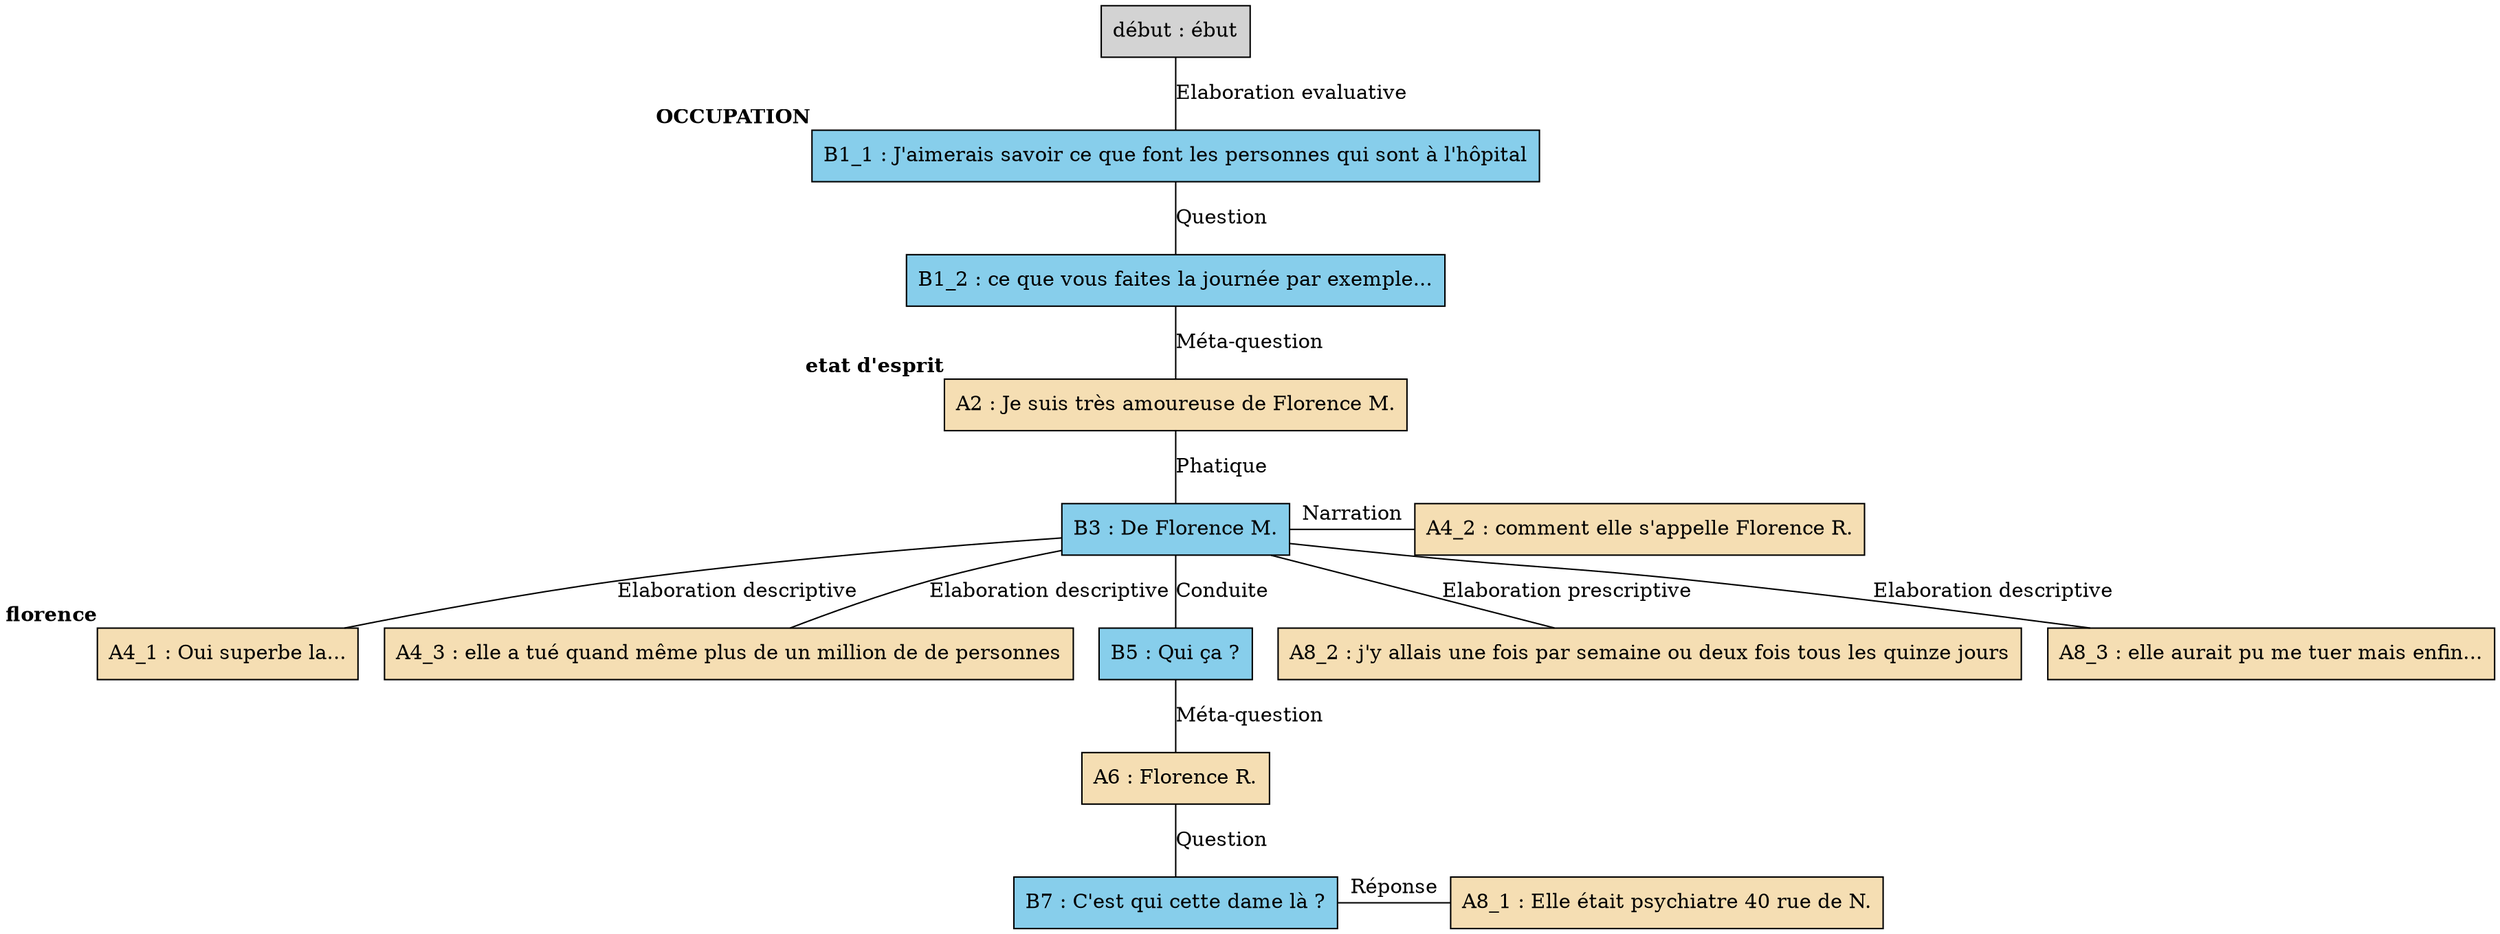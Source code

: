 digraph A09 {
	node [shape=box style=filled]
	"début" [label="début : ébut" xlabel=""]
	B1_1 [label="B1_1 : J'aimerais savoir ce que font les personnes qui sont à l'hôpital" fillcolor=skyblue xlabel=<<B>OCCUPATION</B>>]
	B1_2 [label="B1_2 : ce que vous faites la journée par exemple..." fillcolor=skyblue xlabel=""]
	A2 [label="A2 : Je suis très amoureuse de Florence M." fillcolor=wheat xlabel=<<B>etat d'esprit</B>>]
	B3 [label="B3 : De Florence M." fillcolor=skyblue xlabel=""]
	A4_1 [label="A4_1 : Oui superbe la..." fillcolor=wheat xlabel=<<B>florence</B>>]
	A4_2 [label="A4_2 : comment elle s'appelle Florence R." fillcolor=wheat xlabel=""]
	A4_3 [label="A4_3 : elle a tué quand même plus de un million de de personnes" fillcolor=wheat xlabel=""]
	B5 [label="B5 : Qui ça ?" fillcolor=skyblue xlabel=""]
	A6 [label="A6 : Florence R." fillcolor=wheat xlabel=""]
	B7 [label="B7 : C'est qui cette dame là ?" fillcolor=skyblue xlabel=""]
	A8_1 [label="A8_1 : Elle était psychiatre 40 rue de N." fillcolor=wheat xlabel=""]
	A8_2 [label="A8_2 : j'y allais une fois par semaine ou deux fois tous les quinze jours" fillcolor=wheat xlabel=""]
	A8_3 [label="A8_3 : elle aurait pu me tuer mais enfin..." fillcolor=wheat xlabel=""]
	"début" -> B1_1 [label="Elaboration evaluative" dir=none]
	B1_1 -> B1_2 [label=Question dir=none]
	B1_2 -> A2 [label="Méta-question" dir=none]
	A2 -> B3 [label=Phatique dir=none]
	B3 -> A4_1 [label="Elaboration descriptive" dir=none]
	{
		rank=same
		B3
		A4_2
		B3 -> A4_2 [label=Narration dir=none]
	}
	B3 -> A4_3 [label="Elaboration descriptive" dir=none]
	B3 -> B5 [label=Conduite dir=none]
	B5 -> A6 [label="Méta-question" dir=none]
	A6 -> B7 [label=Question dir=none]
	{
		rank=same
		B7
		A8_1
		B7 -> A8_1 [label="Réponse" dir=none]
	}
	B3 -> A8_2 [label="Elaboration prescriptive" dir=none]
	B3 -> A8_3 [label="Elaboration descriptive" dir=none]
}
